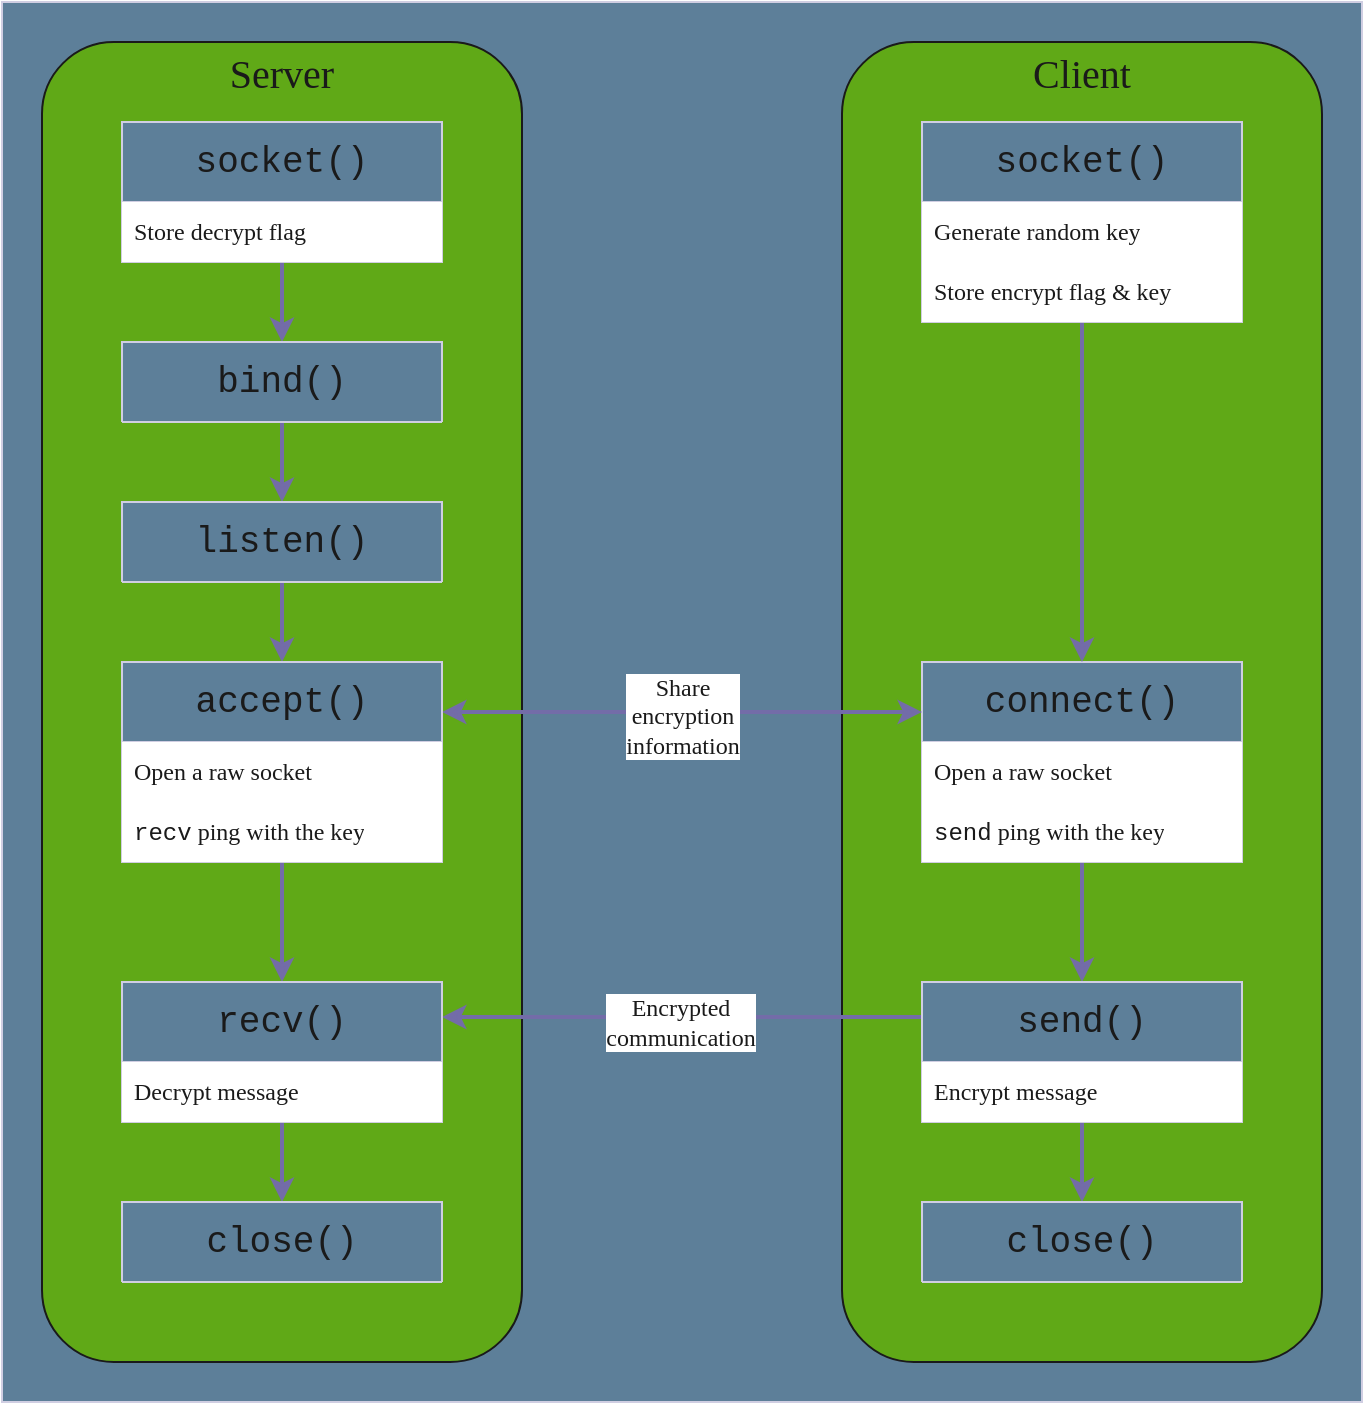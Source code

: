 <mxfile version="27.1.6">
  <diagram name="Page-1" id="n4NABgRLgoUGmfSuXv_I">
    <mxGraphModel dx="1426" dy="766" grid="1" gridSize="10" guides="1" tooltips="1" connect="1" arrows="1" fold="1" page="1" pageScale="1" pageWidth="850" pageHeight="1100" math="0" shadow="0">
      <root>
        <mxCell id="0" />
        <mxCell id="1" parent="0" />
        <mxCell id="ZyQngGtC3Ldmk1pkEZB4-50" value="" style="rounded=0;whiteSpace=wrap;html=1;strokeColor=#D0CEE2;fontColor=#1A1A1A;fillColor=light-dark(#5D7F99,#FFFFFF);" vertex="1" parent="1">
          <mxGeometry x="100" y="230" width="680" height="700" as="geometry" />
        </mxCell>
        <mxCell id="ZyQngGtC3Ldmk1pkEZB4-49" value="" style="rounded=1;whiteSpace=wrap;html=1;strokeColor=light-dark(#1A1A1A,#000000);fillColor=light-dark(#60A917,#FFF2CC);fontColor=#ffffff;" vertex="1" parent="1">
          <mxGeometry x="120" y="250" width="240" height="660" as="geometry" />
        </mxCell>
        <mxCell id="ZyQngGtC3Ldmk1pkEZB4-38" style="edgeStyle=orthogonalEdgeStyle;rounded=0;orthogonalLoop=1;jettySize=auto;html=1;entryX=0.5;entryY=0;entryDx=0;entryDy=0;labelBackgroundColor=none;fontColor=default;strokeColor=#736CA8;strokeWidth=2;" edge="1" parent="1" source="ZyQngGtC3Ldmk1pkEZB4-2" target="ZyQngGtC3Ldmk1pkEZB4-16">
          <mxGeometry relative="1" as="geometry" />
        </mxCell>
        <mxCell id="ZyQngGtC3Ldmk1pkEZB4-2" value="&lt;font face=&quot;Courier New&quot; style=&quot;font-size: 18px;&quot;&gt;socket()&lt;/font&gt;" style="swimlane;fontStyle=0;childLayout=stackLayout;horizontal=1;startSize=40;horizontalStack=0;resizeParent=1;resizeParentMax=0;resizeLast=0;collapsible=1;marginBottom=0;whiteSpace=wrap;html=1;labelBackgroundColor=none;fillColor=light-dark(#5D7F99,#D4E1F5);strokeColor=#D0CEE2;fontColor=light-dark(#1A1A1A,#000000);rounded=0;" vertex="1" parent="1">
          <mxGeometry x="160" y="290" width="160" height="70" as="geometry">
            <mxRectangle x="160" y="280" width="130" height="40" as="alternateBounds" />
          </mxGeometry>
        </mxCell>
        <mxCell id="ZyQngGtC3Ldmk1pkEZB4-3" value="&lt;font face=&quot;Verdana&quot;&gt;Store decrypt flag&lt;/font&gt;" style="text;strokeColor=none;fillColor=light-dark(#FFFFFF,#D4E1F5);align=left;verticalAlign=middle;spacingLeft=4;spacingRight=4;overflow=hidden;points=[[0,0.5],[1,0.5]];portConstraint=eastwest;rotatable=0;whiteSpace=wrap;html=1;labelBackgroundColor=none;fontColor=light-dark(#1A1A1A,#000000);rounded=0;gradientColor=none;" vertex="1" parent="ZyQngGtC3Ldmk1pkEZB4-2">
          <mxGeometry y="40" width="160" height="30" as="geometry" />
        </mxCell>
        <mxCell id="ZyQngGtC3Ldmk1pkEZB4-39" style="edgeStyle=orthogonalEdgeStyle;rounded=0;orthogonalLoop=1;jettySize=auto;html=1;entryX=0.5;entryY=0;entryDx=0;entryDy=0;labelBackgroundColor=none;fontColor=default;strokeColor=#736CA8;strokeWidth=2;" edge="1" parent="1" source="ZyQngGtC3Ldmk1pkEZB4-16" target="ZyQngGtC3Ldmk1pkEZB4-18">
          <mxGeometry relative="1" as="geometry" />
        </mxCell>
        <mxCell id="ZyQngGtC3Ldmk1pkEZB4-16" value="&lt;font face=&quot;Courier New&quot; style=&quot;font-size: 18px;&quot;&gt;bind()&lt;/font&gt;" style="swimlane;fontStyle=0;childLayout=stackLayout;horizontal=1;startSize=40;horizontalStack=0;resizeParent=1;resizeParentMax=0;resizeLast=0;collapsible=1;marginBottom=0;whiteSpace=wrap;html=1;labelBackgroundColor=none;fillColor=light-dark(#5D7F99,#D4E1F5);strokeColor=#D0CEE2;fontColor=light-dark(#1A1A1A,#000000);rounded=0;" vertex="1" parent="1">
          <mxGeometry x="160" y="400" width="160" height="40" as="geometry">
            <mxRectangle x="160" y="280" width="130" height="40" as="alternateBounds" />
          </mxGeometry>
        </mxCell>
        <mxCell id="ZyQngGtC3Ldmk1pkEZB4-53" value="" style="rounded=1;whiteSpace=wrap;html=1;strokeColor=light-dark(#1A1A1A,#000000);fillColor=light-dark(#60A917,#D5E8D4);fontColor=#ffffff;" vertex="1" parent="1">
          <mxGeometry x="520" y="250" width="240" height="660" as="geometry" />
        </mxCell>
        <mxCell id="ZyQngGtC3Ldmk1pkEZB4-40" style="edgeStyle=orthogonalEdgeStyle;rounded=0;orthogonalLoop=1;jettySize=auto;html=1;exitX=0.5;exitY=1;exitDx=0;exitDy=0;entryX=0.5;entryY=0;entryDx=0;entryDy=0;labelBackgroundColor=none;fontColor=default;strokeColor=#736CA8;strokeWidth=2;" edge="1" parent="1" source="ZyQngGtC3Ldmk1pkEZB4-18" target="ZyQngGtC3Ldmk1pkEZB4-23">
          <mxGeometry relative="1" as="geometry" />
        </mxCell>
        <mxCell id="ZyQngGtC3Ldmk1pkEZB4-18" value="&lt;font style=&quot;font-size: 18px;&quot; face=&quot;Courier New&quot;&gt;listen()&lt;/font&gt;" style="swimlane;fontStyle=0;childLayout=stackLayout;horizontal=1;startSize=40;horizontalStack=0;resizeParent=1;resizeParentMax=0;resizeLast=0;collapsible=1;marginBottom=0;whiteSpace=wrap;html=1;labelBackgroundColor=none;fillColor=light-dark(#5D7F99,#D4E1F5);strokeColor=#D0CEE2;fontColor=light-dark(#1A1A1A,#000000);rounded=0;align=center;verticalAlign=middle;fontFamily=Helvetica;fontSize=12;" vertex="1" parent="1">
          <mxGeometry x="160" y="480" width="160" height="40" as="geometry">
            <mxRectangle x="160" y="280" width="130" height="40" as="alternateBounds" />
          </mxGeometry>
        </mxCell>
        <mxCell id="ZyQngGtC3Ldmk1pkEZB4-35" style="edgeStyle=orthogonalEdgeStyle;rounded=0;orthogonalLoop=1;jettySize=auto;html=1;entryX=0.5;entryY=0;entryDx=0;entryDy=0;labelBackgroundColor=none;fontColor=default;strokeColor=#736CA8;strokeWidth=2;" edge="1" parent="1" source="ZyQngGtC3Ldmk1pkEZB4-19" target="ZyQngGtC3Ldmk1pkEZB4-27">
          <mxGeometry relative="1" as="geometry" />
        </mxCell>
        <mxCell id="ZyQngGtC3Ldmk1pkEZB4-19" value="&lt;font style=&quot;font-size: 18px;&quot; face=&quot;Courier New&quot;&gt;connect()&lt;/font&gt;" style="swimlane;fontStyle=0;childLayout=stackLayout;horizontal=1;startSize=40;horizontalStack=0;resizeParent=1;resizeParentMax=0;resizeLast=0;collapsible=1;marginBottom=0;whiteSpace=wrap;html=1;labelBackgroundColor=none;fillColor=light-dark(#5D7F99,#D4E1F5);strokeColor=#D0CEE2;fontColor=light-dark(#1A1A1A,#000000);rounded=0;align=center;verticalAlign=middle;fontFamily=Helvetica;fontSize=12;" vertex="1" parent="1">
          <mxGeometry x="560" y="560" width="160" height="100" as="geometry">
            <mxRectangle x="160" y="280" width="130" height="40" as="alternateBounds" />
          </mxGeometry>
        </mxCell>
        <mxCell id="ZyQngGtC3Ldmk1pkEZB4-26" value="&lt;font face=&quot;Verdana&quot;&gt;Open a raw socket&lt;/font&gt;" style="text;strokeColor=none;fillColor=light-dark(#FFFFFF,#D4E1F5);align=left;verticalAlign=middle;spacingLeft=4;spacingRight=4;overflow=hidden;points=[[0,0.5],[1,0.5]];portConstraint=eastwest;rotatable=0;whiteSpace=wrap;html=1;labelBackgroundColor=none;fontColor=light-dark(#1A1A1A,#000000);rounded=0;fontFamily=Helvetica;fontSize=12;fontStyle=0;horizontal=1;" vertex="1" parent="ZyQngGtC3Ldmk1pkEZB4-19">
          <mxGeometry y="40" width="160" height="30" as="geometry" />
        </mxCell>
        <mxCell id="ZyQngGtC3Ldmk1pkEZB4-20" value="&lt;font face=&quot;Courier New&quot;&gt;send&lt;/font&gt;&lt;font face=&quot;Verdana&quot;&gt; ping with the key&lt;/font&gt;" style="text;strokeColor=none;fillColor=light-dark(#FFFFFF,#D4E1F5);align=left;verticalAlign=middle;spacingLeft=4;spacingRight=4;overflow=hidden;points=[[0,0.5],[1,0.5]];portConstraint=eastwest;rotatable=0;whiteSpace=wrap;html=1;labelBackgroundColor=none;fontColor=light-dark(#1A1A1A,#000000);rounded=0;fontFamily=Helvetica;fontSize=12;fontStyle=0;horizontal=1;" vertex="1" parent="ZyQngGtC3Ldmk1pkEZB4-19">
          <mxGeometry y="70" width="160" height="30" as="geometry" />
        </mxCell>
        <mxCell id="ZyQngGtC3Ldmk1pkEZB4-30" style="edgeStyle=orthogonalEdgeStyle;rounded=0;orthogonalLoop=1;jettySize=auto;html=1;exitX=1;exitY=0.25;exitDx=0;exitDy=0;entryX=0;entryY=0.25;entryDx=0;entryDy=0;startArrow=classic;startFill=1;labelBackgroundColor=none;fontColor=default;strokeColor=#736CA8;strokeWidth=2;" edge="1" parent="1" source="ZyQngGtC3Ldmk1pkEZB4-23" target="ZyQngGtC3Ldmk1pkEZB4-19">
          <mxGeometry relative="1" as="geometry" />
        </mxCell>
        <mxCell id="ZyQngGtC3Ldmk1pkEZB4-43" value="Share&lt;div&gt;encryption&lt;/div&gt;&lt;div&gt;information&lt;/div&gt;" style="edgeLabel;html=1;align=center;verticalAlign=middle;resizable=0;points=[];strokeColor=#D0CEE2;fontColor=light-dark(#1A1A1A,#000000);fillColor=#5D7F99;fontFamily=Verdana;labelBackgroundColor=light-dark(#FFFFFF,#FFFFFF);fontSize=12;" vertex="1" connectable="0" parent="ZyQngGtC3Ldmk1pkEZB4-30">
          <mxGeometry y="-2" relative="1" as="geometry">
            <mxPoint as="offset" />
          </mxGeometry>
        </mxCell>
        <mxCell id="ZyQngGtC3Ldmk1pkEZB4-37" style="edgeStyle=orthogonalEdgeStyle;rounded=0;orthogonalLoop=1;jettySize=auto;html=1;entryX=0.5;entryY=0;entryDx=0;entryDy=0;labelBackgroundColor=none;fontColor=default;strokeColor=#736CA8;strokeWidth=2;" edge="1" parent="1" source="ZyQngGtC3Ldmk1pkEZB4-23" target="ZyQngGtC3Ldmk1pkEZB4-31">
          <mxGeometry relative="1" as="geometry" />
        </mxCell>
        <mxCell id="ZyQngGtC3Ldmk1pkEZB4-23" value="&lt;font style=&quot;font-size: 18px;&quot; face=&quot;Courier New&quot;&gt;accept()&lt;/font&gt;" style="swimlane;fontStyle=0;childLayout=stackLayout;horizontal=1;startSize=40;horizontalStack=0;resizeParent=1;resizeParentMax=0;resizeLast=0;collapsible=1;marginBottom=0;whiteSpace=wrap;html=1;labelBackgroundColor=none;fillColor=light-dark(#5D7F99,#D4E1F5);strokeColor=#D0CEE2;fontColor=light-dark(#1A1A1A,#000000);rounded=0;align=center;verticalAlign=middle;fontFamily=Helvetica;fontSize=12;" vertex="1" parent="1">
          <mxGeometry x="160" y="560" width="160" height="100" as="geometry">
            <mxRectangle x="160" y="280" width="130" height="40" as="alternateBounds" />
          </mxGeometry>
        </mxCell>
        <mxCell id="ZyQngGtC3Ldmk1pkEZB4-25" value="&lt;font face=&quot;Verdana&quot;&gt;Open a raw socket&lt;/font&gt;" style="text;strokeColor=none;fillColor=light-dark(#FFFFFF,#D4E1F5);align=left;verticalAlign=middle;spacingLeft=4;spacingRight=4;overflow=hidden;points=[[0,0.5],[1,0.5]];portConstraint=eastwest;rotatable=0;whiteSpace=wrap;html=1;labelBackgroundColor=none;fontColor=light-dark(#1A1A1A,#000000);rounded=0;fontFamily=Helvetica;fontSize=12;fontStyle=0;horizontal=1;" vertex="1" parent="ZyQngGtC3Ldmk1pkEZB4-23">
          <mxGeometry y="40" width="160" height="30" as="geometry" />
        </mxCell>
        <mxCell id="ZyQngGtC3Ldmk1pkEZB4-24" value="&lt;font face=&quot;Courier New&quot;&gt;recv&lt;/font&gt;&lt;font face=&quot;Verdana&quot;&gt; ping with the key&lt;/font&gt;" style="text;strokeColor=none;fillColor=light-dark(#FFFFFF,#D4E1F5);align=left;verticalAlign=middle;spacingLeft=4;spacingRight=4;overflow=hidden;points=[[0,0.5],[1,0.5]];portConstraint=eastwest;rotatable=0;whiteSpace=wrap;html=1;labelBackgroundColor=none;fontColor=light-dark(#1A1A1A,#000000);rounded=0;fontFamily=Helvetica;fontSize=12;fontStyle=0;horizontal=1;" vertex="1" parent="ZyQngGtC3Ldmk1pkEZB4-23">
          <mxGeometry y="70" width="160" height="30" as="geometry" />
        </mxCell>
        <mxCell id="ZyQngGtC3Ldmk1pkEZB4-33" style="edgeStyle=orthogonalEdgeStyle;rounded=0;orthogonalLoop=1;jettySize=auto;html=1;exitX=0;exitY=0.25;exitDx=0;exitDy=0;entryX=1;entryY=0.25;entryDx=0;entryDy=0;labelBackgroundColor=none;fontColor=default;strokeColor=#736CA8;strokeWidth=2;" edge="1" parent="1" source="ZyQngGtC3Ldmk1pkEZB4-27" target="ZyQngGtC3Ldmk1pkEZB4-31">
          <mxGeometry relative="1" as="geometry" />
        </mxCell>
        <mxCell id="ZyQngGtC3Ldmk1pkEZB4-48" value="Encrypted&lt;div&gt;communication&lt;/div&gt;" style="edgeLabel;html=1;align=center;verticalAlign=middle;resizable=0;points=[];strokeColor=#D0CEE2;fontColor=light-dark(#1A1A1A,#000000);fillColor=#5D7F99;fontFamily=Verdana;fontSize=12;labelBackgroundColor=light-dark(#FFFFFF,#FFFFFF);gradientColor=none;" vertex="1" connectable="0" parent="ZyQngGtC3Ldmk1pkEZB4-33">
          <mxGeometry x="0.013" y="2" relative="1" as="geometry">
            <mxPoint as="offset" />
          </mxGeometry>
        </mxCell>
        <mxCell id="ZyQngGtC3Ldmk1pkEZB4-46" style="edgeStyle=orthogonalEdgeStyle;orthogonalLoop=1;jettySize=auto;html=1;entryX=0.5;entryY=0;entryDx=0;entryDy=0;strokeColor=#736CA8;fontColor=#1A1A1A;strokeWidth=2;" edge="1" parent="1" source="ZyQngGtC3Ldmk1pkEZB4-27" target="ZyQngGtC3Ldmk1pkEZB4-45">
          <mxGeometry relative="1" as="geometry" />
        </mxCell>
        <mxCell id="ZyQngGtC3Ldmk1pkEZB4-27" value="&lt;font style=&quot;font-size: 18px;&quot; face=&quot;Courier New&quot;&gt;send()&lt;/font&gt;" style="swimlane;fontStyle=0;childLayout=stackLayout;horizontal=1;startSize=40;horizontalStack=0;resizeParent=1;resizeParentMax=0;resizeLast=0;collapsible=1;marginBottom=0;whiteSpace=wrap;html=1;labelBackgroundColor=none;fillColor=light-dark(#5D7F99,#D4E1F5);strokeColor=#D0CEE2;fontColor=light-dark(#1A1A1A,#000000);rounded=0;align=center;verticalAlign=middle;fontFamily=Helvetica;fontSize=12;" vertex="1" parent="1">
          <mxGeometry x="560" y="720" width="160" height="70" as="geometry">
            <mxRectangle x="160" y="280" width="130" height="40" as="alternateBounds" />
          </mxGeometry>
        </mxCell>
        <mxCell id="ZyQngGtC3Ldmk1pkEZB4-28" value="&lt;font face=&quot;Verdana&quot;&gt;Encrypt message&lt;/font&gt;" style="text;strokeColor=none;fillColor=light-dark(#FFFFFF,#D4E1F5);align=left;verticalAlign=middle;spacingLeft=4;spacingRight=4;overflow=hidden;points=[[0,0.5],[1,0.5]];portConstraint=eastwest;rotatable=0;whiteSpace=wrap;html=1;labelBackgroundColor=none;fontColor=light-dark(#1A1A1A,#000000);rounded=0;fontFamily=Helvetica;fontSize=12;fontStyle=0;horizontal=1;" vertex="1" parent="ZyQngGtC3Ldmk1pkEZB4-27">
          <mxGeometry y="40" width="160" height="30" as="geometry" />
        </mxCell>
        <mxCell id="ZyQngGtC3Ldmk1pkEZB4-47" style="edgeStyle=orthogonalEdgeStyle;orthogonalLoop=1;jettySize=auto;html=1;entryX=0.5;entryY=0;entryDx=0;entryDy=0;strokeColor=#736CA8;fontColor=#1A1A1A;strokeWidth=2;" edge="1" parent="1" source="ZyQngGtC3Ldmk1pkEZB4-31" target="ZyQngGtC3Ldmk1pkEZB4-44">
          <mxGeometry relative="1" as="geometry" />
        </mxCell>
        <mxCell id="ZyQngGtC3Ldmk1pkEZB4-31" value="&lt;font style=&quot;font-size: 18px;&quot; face=&quot;Courier New&quot;&gt;recv()&lt;/font&gt;" style="swimlane;fontStyle=0;childLayout=stackLayout;horizontal=1;startSize=40;horizontalStack=0;resizeParent=1;resizeParentMax=0;resizeLast=0;collapsible=1;marginBottom=0;whiteSpace=wrap;html=1;labelBackgroundColor=none;fillColor=light-dark(#5D7F99,#D4E1F5);strokeColor=#D0CEE2;fontColor=light-dark(#1A1A1A,#000000);rounded=0;align=center;verticalAlign=middle;fontFamily=Helvetica;fontSize=12;" vertex="1" parent="1">
          <mxGeometry x="160" y="720" width="160" height="70" as="geometry">
            <mxRectangle x="160" y="280" width="130" height="40" as="alternateBounds" />
          </mxGeometry>
        </mxCell>
        <mxCell id="ZyQngGtC3Ldmk1pkEZB4-32" value="&lt;font face=&quot;Verdana&quot;&gt;Decrypt message&lt;/font&gt;" style="text;strokeColor=none;fillColor=light-dark(#FFFFFF,#D4E1F5);align=left;verticalAlign=middle;spacingLeft=4;spacingRight=4;overflow=hidden;points=[[0,0.5],[1,0.5]];portConstraint=eastwest;rotatable=0;whiteSpace=wrap;html=1;labelBackgroundColor=none;fontColor=light-dark(#1A1A1A,#000000);rounded=0;fontFamily=Helvetica;fontSize=12;fontStyle=0;horizontal=1;" vertex="1" parent="ZyQngGtC3Ldmk1pkEZB4-31">
          <mxGeometry y="40" width="160" height="30" as="geometry" />
        </mxCell>
        <mxCell id="ZyQngGtC3Ldmk1pkEZB4-36" style="edgeStyle=orthogonalEdgeStyle;rounded=0;orthogonalLoop=1;jettySize=auto;html=1;entryX=0.5;entryY=0;entryDx=0;entryDy=0;labelBackgroundColor=none;fontColor=default;strokeColor=#736CA8;strokeWidth=2;" edge="1" parent="1" source="ZyQngGtC3Ldmk1pkEZB4-7" target="ZyQngGtC3Ldmk1pkEZB4-19">
          <mxGeometry relative="1" as="geometry" />
        </mxCell>
        <mxCell id="ZyQngGtC3Ldmk1pkEZB4-44" value="&lt;font style=&quot;font-size: 18px;&quot; face=&quot;Courier New&quot;&gt;close()&lt;/font&gt;" style="swimlane;fontStyle=0;childLayout=stackLayout;horizontal=1;startSize=40;horizontalStack=0;resizeParent=1;resizeParentMax=0;resizeLast=0;collapsible=1;marginBottom=0;whiteSpace=wrap;html=1;labelBackgroundColor=none;fillColor=light-dark(#5D7F99,#D4E1F5);strokeColor=#D0CEE2;fontColor=light-dark(#1A1A1A,#000000);rounded=0;align=center;verticalAlign=middle;fontFamily=Helvetica;fontSize=12;" vertex="1" parent="1">
          <mxGeometry x="160" y="830" width="160" height="40" as="geometry">
            <mxRectangle x="160" y="280" width="130" height="40" as="alternateBounds" />
          </mxGeometry>
        </mxCell>
        <mxCell id="ZyQngGtC3Ldmk1pkEZB4-45" value="&lt;font style=&quot;font-size: 18px;&quot; face=&quot;Courier New&quot;&gt;close()&lt;/font&gt;" style="swimlane;fontStyle=0;childLayout=stackLayout;horizontal=1;startSize=40;horizontalStack=0;resizeParent=1;resizeParentMax=0;resizeLast=0;collapsible=1;marginBottom=0;whiteSpace=wrap;html=1;labelBackgroundColor=none;fillColor=light-dark(#5D7F99,#D4E1F5);strokeColor=#D0CEE2;fontColor=light-dark(#1A1A1A,#000000);rounded=0;align=center;verticalAlign=middle;fontFamily=Helvetica;fontSize=12;" vertex="1" parent="1">
          <mxGeometry x="560" y="830" width="160" height="40" as="geometry">
            <mxRectangle x="160" y="280" width="130" height="40" as="alternateBounds" />
          </mxGeometry>
        </mxCell>
        <mxCell id="ZyQngGtC3Ldmk1pkEZB4-51" value="Server" style="text;html=1;align=center;verticalAlign=middle;whiteSpace=wrap;rounded=0;fontFamily=Verdana;fontSize=20;fontColor=light-dark(#1A1A1A,#000000);fontStyle=0;labelBackgroundColor=none;horizontal=1;" vertex="1" parent="1">
          <mxGeometry x="210" y="250" width="60" height="30" as="geometry" />
        </mxCell>
        <mxCell id="ZyQngGtC3Ldmk1pkEZB4-54" value="Client" style="text;html=1;align=center;verticalAlign=middle;whiteSpace=wrap;rounded=0;fontFamily=Verdana;fontSize=20;fontColor=light-dark(#1A1A1A,#000000);fontStyle=0;labelBackgroundColor=none;horizontal=1;" vertex="1" parent="1">
          <mxGeometry x="610" y="250" width="60" height="30" as="geometry" />
        </mxCell>
        <mxCell id="ZyQngGtC3Ldmk1pkEZB4-7" value="&lt;font style=&quot;font-size: 18px;&quot; face=&quot;Courier New&quot;&gt;socket()&lt;/font&gt;" style="swimlane;fontStyle=0;childLayout=stackLayout;horizontal=1;startSize=40;horizontalStack=0;resizeParent=1;resizeParentMax=0;resizeLast=0;collapsible=1;marginBottom=0;whiteSpace=wrap;html=1;labelBackgroundColor=none;fillColor=light-dark(#5D7F99,#D4E1F5);strokeColor=#D0CEE2;fontColor=light-dark(#1A1A1A,#000000);rounded=0;align=center;verticalAlign=middle;fontFamily=Helvetica;fontSize=12;" vertex="1" parent="1">
          <mxGeometry x="560" y="290" width="160" height="100" as="geometry">
            <mxRectangle x="160" y="280" width="130" height="40" as="alternateBounds" />
          </mxGeometry>
        </mxCell>
        <mxCell id="ZyQngGtC3Ldmk1pkEZB4-9" value="&lt;font face=&quot;Verdana&quot;&gt;Generate random key&lt;/font&gt;" style="text;strokeColor=none;fillColor=light-dark(#FFFFFF,#D4E1F5);align=left;verticalAlign=middle;spacingLeft=4;spacingRight=4;overflow=hidden;points=[[0,0.5],[1,0.5]];portConstraint=eastwest;rotatable=0;whiteSpace=wrap;html=1;labelBackgroundColor=none;fontColor=light-dark(#1A1A1A,#000000);rounded=0;fontFamily=Helvetica;fontSize=12;fontStyle=0;horizontal=1;" vertex="1" parent="ZyQngGtC3Ldmk1pkEZB4-7">
          <mxGeometry y="40" width="160" height="30" as="geometry" />
        </mxCell>
        <mxCell id="ZyQngGtC3Ldmk1pkEZB4-8" value="&lt;font face=&quot;Verdana&quot;&gt;Store encrypt flag &amp;amp; key&lt;/font&gt;" style="text;strokeColor=none;fillColor=light-dark(#FFFFFF,#D4E1F5);align=left;verticalAlign=middle;spacingLeft=4;spacingRight=4;overflow=hidden;points=[[0,0.5],[1,0.5]];portConstraint=eastwest;rotatable=0;whiteSpace=wrap;html=1;labelBackgroundColor=none;fontColor=light-dark(#1A1A1A,#000000);rounded=0;fontFamily=Helvetica;fontSize=12;fontStyle=0;horizontal=1;" vertex="1" parent="ZyQngGtC3Ldmk1pkEZB4-7">
          <mxGeometry y="70" width="160" height="30" as="geometry" />
        </mxCell>
      </root>
    </mxGraphModel>
  </diagram>
</mxfile>
